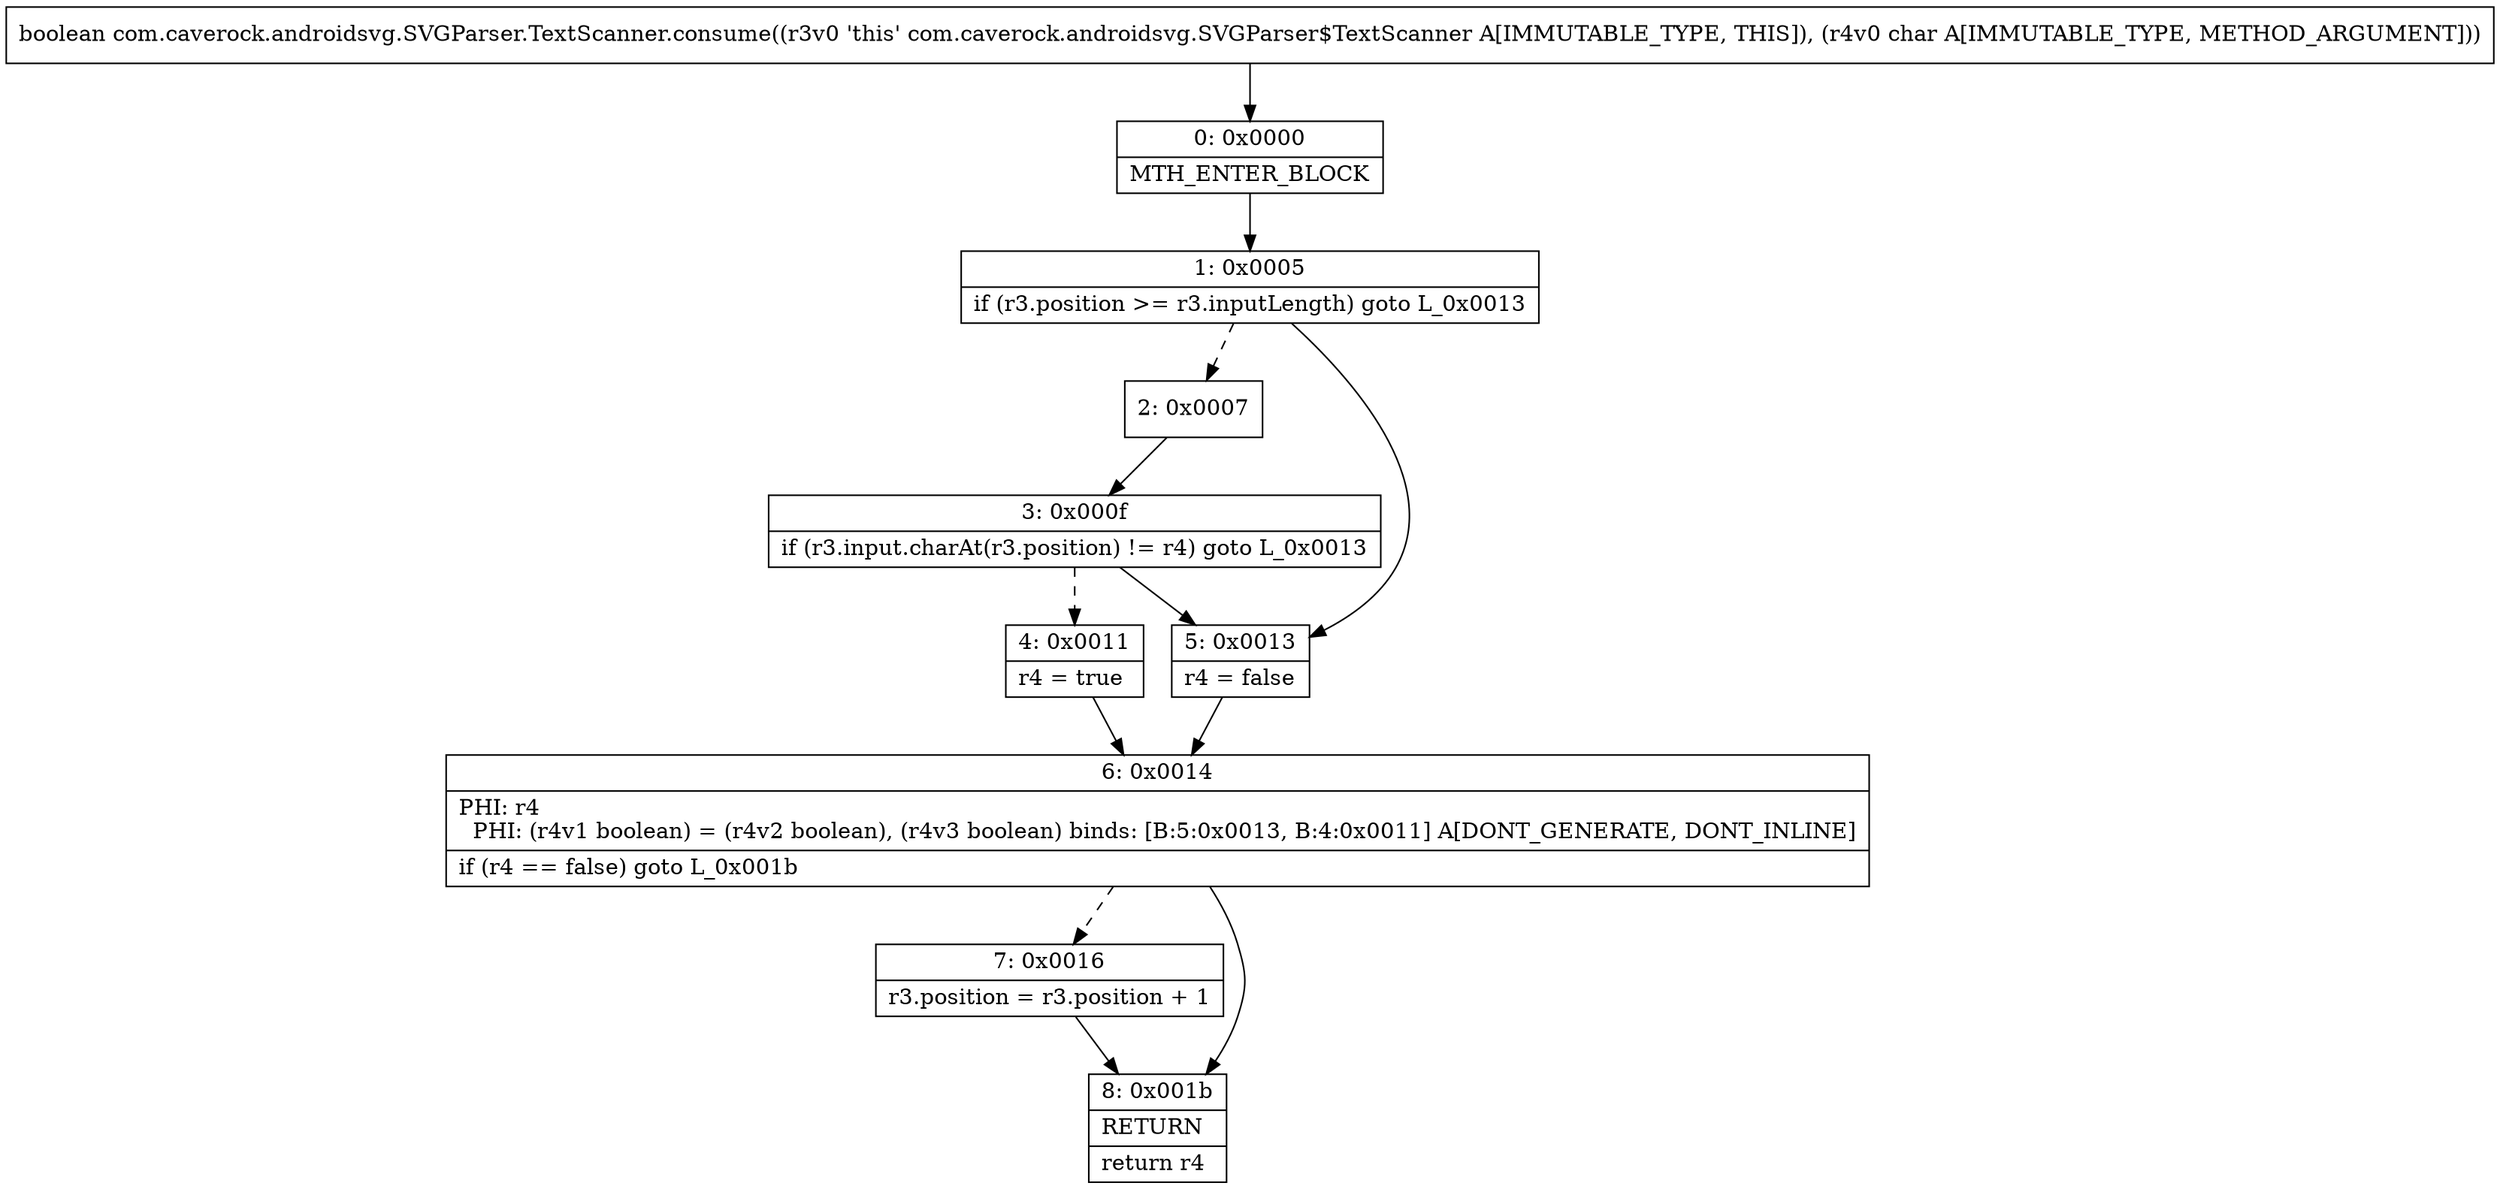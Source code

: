digraph "CFG forcom.caverock.androidsvg.SVGParser.TextScanner.consume(C)Z" {
Node_0 [shape=record,label="{0\:\ 0x0000|MTH_ENTER_BLOCK\l}"];
Node_1 [shape=record,label="{1\:\ 0x0005|if (r3.position \>= r3.inputLength) goto L_0x0013\l}"];
Node_2 [shape=record,label="{2\:\ 0x0007}"];
Node_3 [shape=record,label="{3\:\ 0x000f|if (r3.input.charAt(r3.position) != r4) goto L_0x0013\l}"];
Node_4 [shape=record,label="{4\:\ 0x0011|r4 = true\l}"];
Node_5 [shape=record,label="{5\:\ 0x0013|r4 = false\l}"];
Node_6 [shape=record,label="{6\:\ 0x0014|PHI: r4 \l  PHI: (r4v1 boolean) = (r4v2 boolean), (r4v3 boolean) binds: [B:5:0x0013, B:4:0x0011] A[DONT_GENERATE, DONT_INLINE]\l|if (r4 == false) goto L_0x001b\l}"];
Node_7 [shape=record,label="{7\:\ 0x0016|r3.position = r3.position + 1\l}"];
Node_8 [shape=record,label="{8\:\ 0x001b|RETURN\l|return r4\l}"];
MethodNode[shape=record,label="{boolean com.caverock.androidsvg.SVGParser.TextScanner.consume((r3v0 'this' com.caverock.androidsvg.SVGParser$TextScanner A[IMMUTABLE_TYPE, THIS]), (r4v0 char A[IMMUTABLE_TYPE, METHOD_ARGUMENT])) }"];
MethodNode -> Node_0;
Node_0 -> Node_1;
Node_1 -> Node_2[style=dashed];
Node_1 -> Node_5;
Node_2 -> Node_3;
Node_3 -> Node_4[style=dashed];
Node_3 -> Node_5;
Node_4 -> Node_6;
Node_5 -> Node_6;
Node_6 -> Node_7[style=dashed];
Node_6 -> Node_8;
Node_7 -> Node_8;
}

